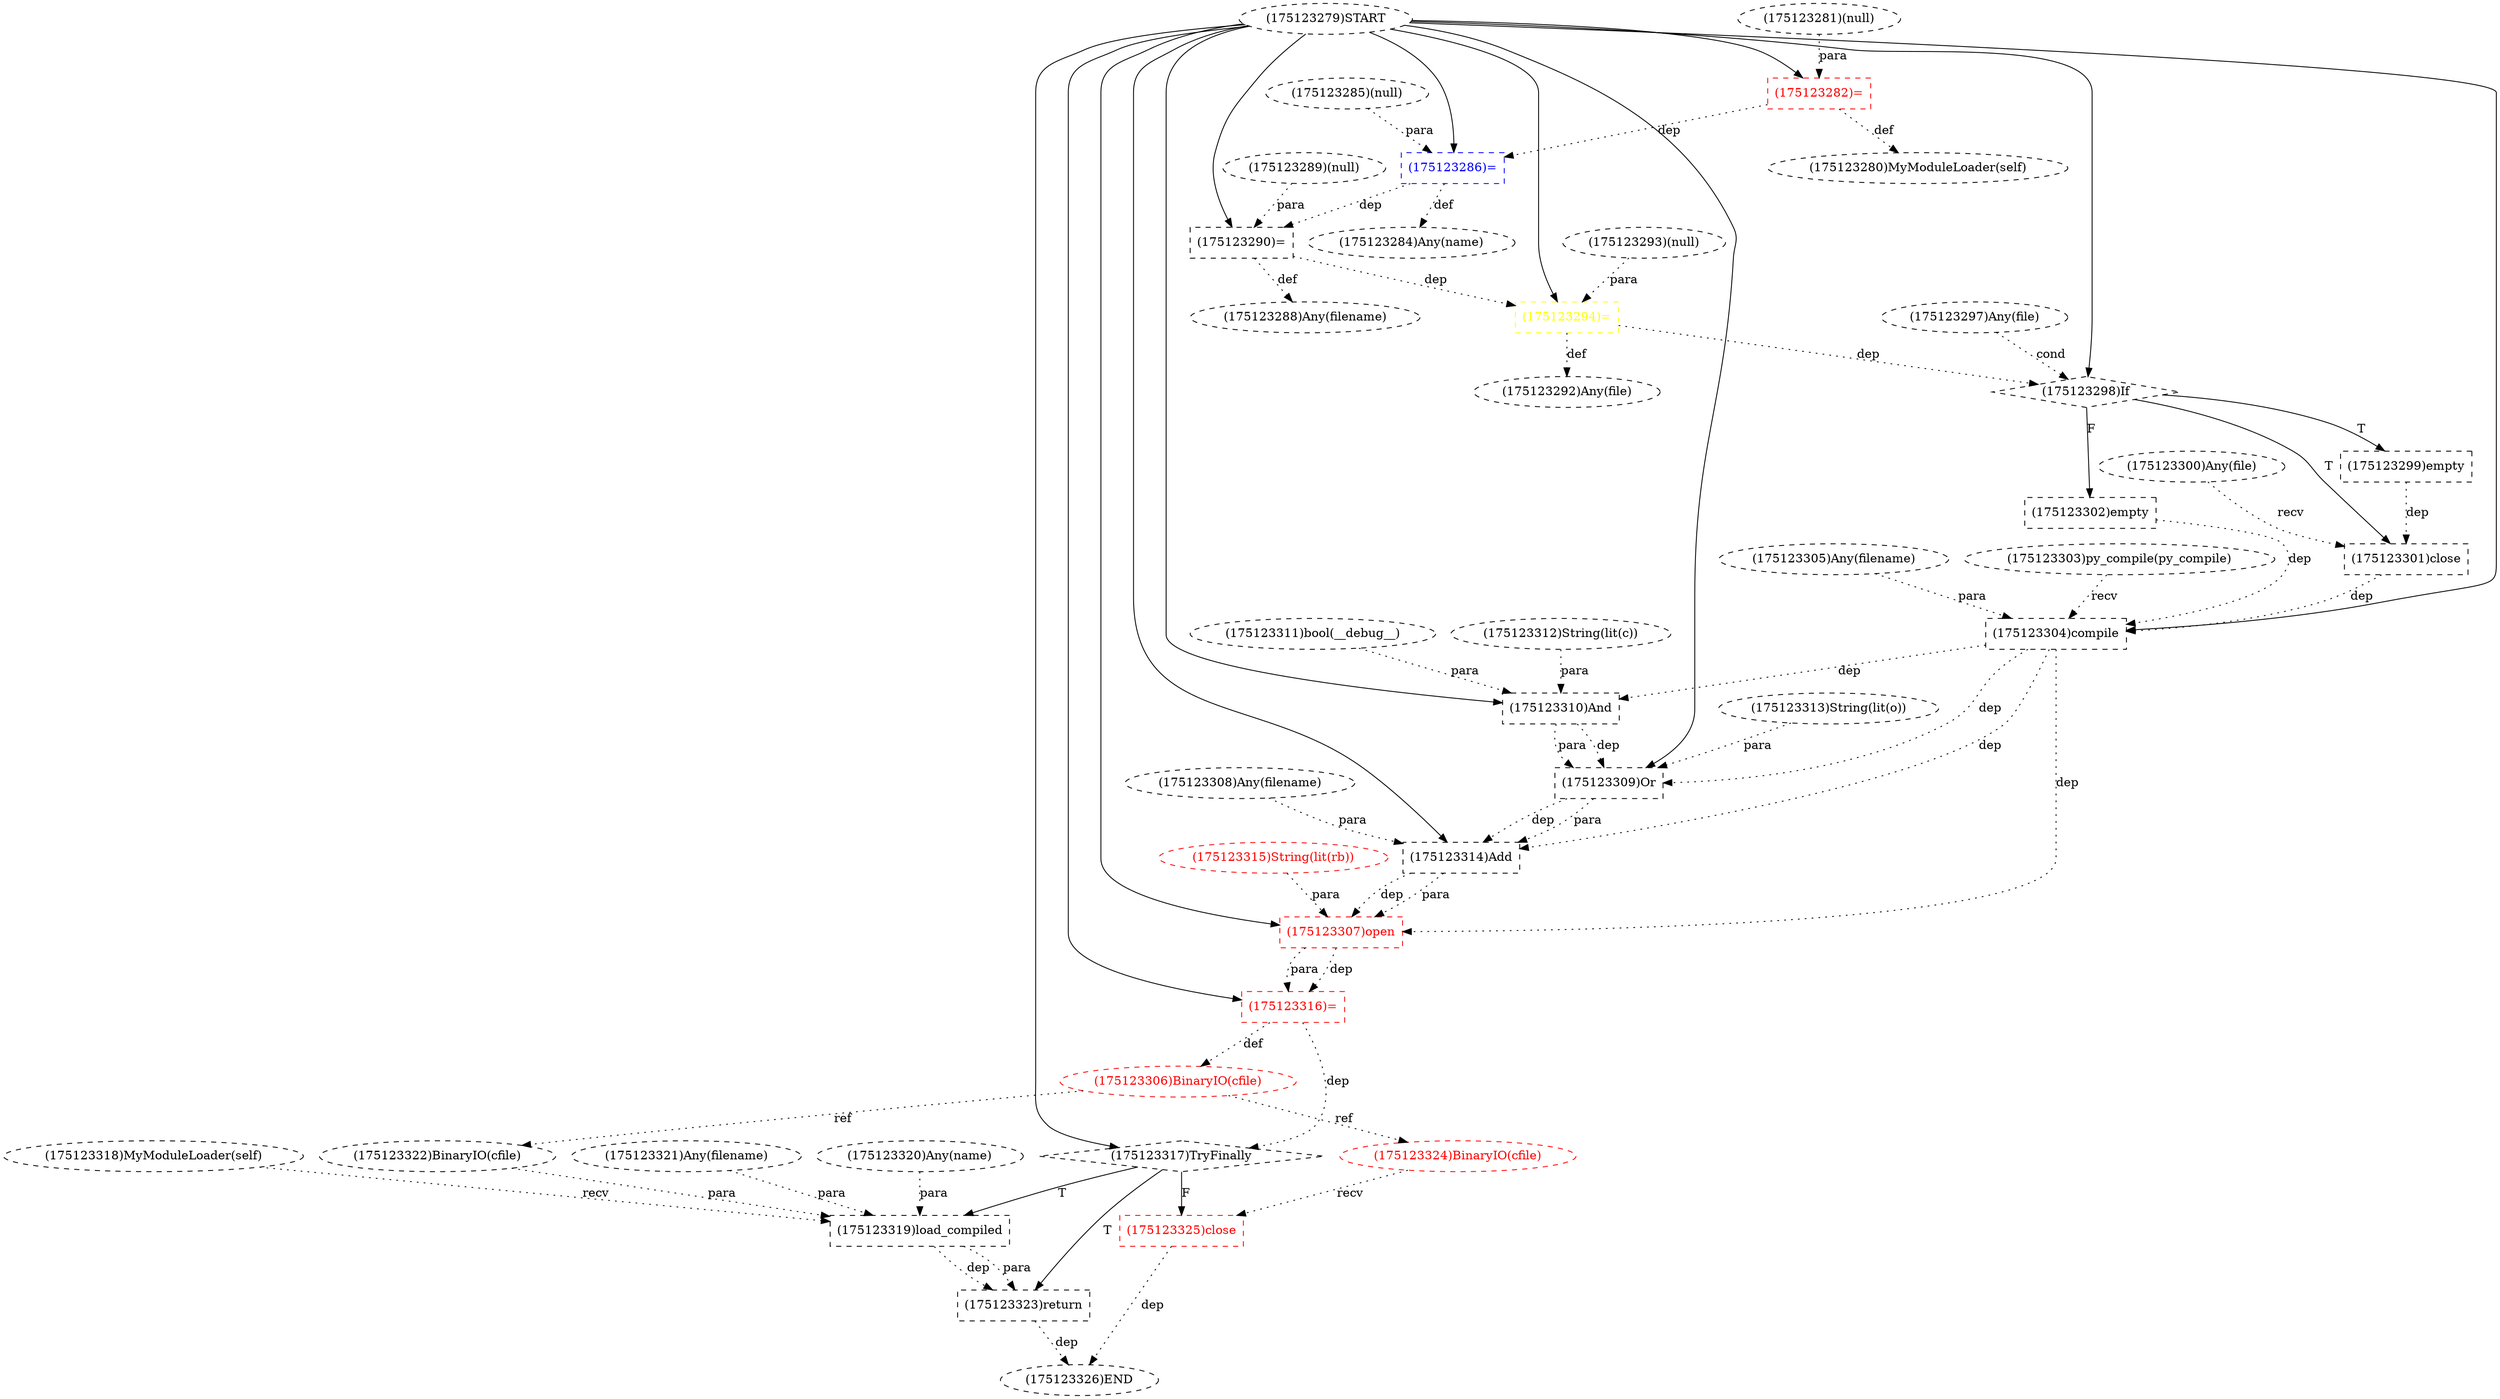 digraph G {
1 [label="(175123286)=" shape=box style=dashed color=blue fontcolor=blue]
2 [label="(175123319)load_compiled" shape=box style=dashed]
3 [label="(175123282)=" shape=box style=dashed color=red fontcolor=red]
4 [label="(175123280)MyModuleLoader(self)" shape=ellipse style=dashed]
5 [label="(175123317)TryFinally" shape=diamond style=dashed]
6 [label="(175123307)open" shape=box style=dashed color=red fontcolor=red]
7 [label="(175123326)END" style=dashed]
8 [label="(175123285)(null)" shape=ellipse style=dashed]
9 [label="(175123310)And" shape=box style=dashed]
10 [label="(175123293)(null)" shape=ellipse style=dashed]
11 [label="(175123304)compile" shape=box style=dashed]
12 [label="(175123302)empty" shape=box style=dashed]
13 [label="(175123298)If" shape=diamond style=dashed]
14 [label="(175123322)BinaryIO(cfile)" shape=ellipse style=dashed]
15 [label="(175123324)BinaryIO(cfile)" shape=ellipse style=dashed color=red fontcolor=red]
16 [label="(175123305)Any(filename)" shape=ellipse style=dashed]
17 [label="(175123292)Any(file)" shape=ellipse style=dashed]
18 [label="(175123314)Add" shape=box style=dashed]
19 [label="(175123279)START" style=dashed]
20 [label="(175123288)Any(filename)" shape=ellipse style=dashed]
21 [label="(175123299)empty" shape=box style=dashed]
22 [label="(175123311)bool(__debug__)" shape=ellipse style=dashed]
23 [label="(175123289)(null)" shape=ellipse style=dashed]
24 [label="(175123313)String(lit(o))" shape=ellipse style=dashed]
25 [label="(175123300)Any(file)" shape=ellipse style=dashed]
26 [label="(175123297)Any(file)" shape=ellipse style=dashed]
27 [label="(175123316)=" shape=box style=dashed color=red fontcolor=red]
28 [label="(175123312)String(lit(c))" shape=ellipse style=dashed]
29 [label="(175123308)Any(filename)" shape=ellipse style=dashed]
30 [label="(175123290)=" shape=box style=dashed color=black fontcolor=black]
31 [label="(175123303)py_compile(py_compile)" shape=ellipse style=dashed]
32 [label="(175123306)BinaryIO(cfile)" shape=ellipse style=dashed color=red fontcolor=red]
33 [label="(175123320)Any(name)" shape=ellipse style=dashed]
34 [label="(175123294)=" shape=box style=dashed color=yellow fontcolor=yellow]
35 [label="(175123323)return" shape=box style=dashed]
36 [label="(175123315)String(lit(rb))" shape=ellipse style=dashed color=red fontcolor=red]
37 [label="(175123284)Any(name)" shape=ellipse style=dashed]
38 [label="(175123301)close" shape=box style=dashed]
39 [label="(175123318)MyModuleLoader(self)" shape=ellipse style=dashed]
40 [label="(175123309)Or" shape=box style=dashed]
41 [label="(175123321)Any(filename)" shape=ellipse style=dashed]
42 [label="(175123281)(null)" shape=ellipse style=dashed]
43 [label="(175123325)close" shape=box style=dashed color=red fontcolor=red]
19 -> 1 [label="" style=solid];
8 -> 1 [label="para" style=dotted];
3 -> 1 [label="dep" style=dotted];
5 -> 2 [label="T"];
39 -> 2 [label="recv" style=dotted];
33 -> 2 [label="para" style=dotted];
41 -> 2 [label="para" style=dotted];
14 -> 2 [label="para" style=dotted];
19 -> 3 [label="" style=solid];
42 -> 3 [label="para" style=dotted];
3 -> 4 [label="def" style=dotted];
19 -> 5 [label="" style=solid];
27 -> 5 [label="dep" style=dotted];
19 -> 6 [label="" style=solid];
18 -> 6 [label="dep" style=dotted];
18 -> 6 [label="para" style=dotted];
36 -> 6 [label="para" style=dotted];
11 -> 6 [label="dep" style=dotted];
35 -> 7 [label="dep" style=dotted];
43 -> 7 [label="dep" style=dotted];
19 -> 9 [label="" style=solid];
22 -> 9 [label="para" style=dotted];
28 -> 9 [label="para" style=dotted];
11 -> 9 [label="dep" style=dotted];
19 -> 11 [label="" style=solid];
31 -> 11 [label="recv" style=dotted];
16 -> 11 [label="para" style=dotted];
38 -> 11 [label="dep" style=dotted];
12 -> 11 [label="dep" style=dotted];
13 -> 12 [label="F"];
19 -> 13 [label="" style=solid];
26 -> 13 [label="cond" style=dotted];
34 -> 13 [label="dep" style=dotted];
32 -> 14 [label="ref" style=dotted];
32 -> 15 [label="ref" style=dotted];
34 -> 17 [label="def" style=dotted];
19 -> 18 [label="" style=solid];
29 -> 18 [label="para" style=dotted];
40 -> 18 [label="dep" style=dotted];
40 -> 18 [label="para" style=dotted];
11 -> 18 [label="dep" style=dotted];
30 -> 20 [label="def" style=dotted];
13 -> 21 [label="T"];
19 -> 27 [label="" style=solid];
6 -> 27 [label="dep" style=dotted];
6 -> 27 [label="para" style=dotted];
19 -> 30 [label="" style=solid];
23 -> 30 [label="para" style=dotted];
1 -> 30 [label="dep" style=dotted];
27 -> 32 [label="def" style=dotted];
19 -> 34 [label="" style=solid];
10 -> 34 [label="para" style=dotted];
30 -> 34 [label="dep" style=dotted];
5 -> 35 [label="T"];
2 -> 35 [label="dep" style=dotted];
2 -> 35 [label="para" style=dotted];
1 -> 37 [label="def" style=dotted];
13 -> 38 [label="T"];
25 -> 38 [label="recv" style=dotted];
21 -> 38 [label="dep" style=dotted];
19 -> 40 [label="" style=solid];
9 -> 40 [label="dep" style=dotted];
9 -> 40 [label="para" style=dotted];
24 -> 40 [label="para" style=dotted];
11 -> 40 [label="dep" style=dotted];
5 -> 43 [label="F"];
15 -> 43 [label="recv" style=dotted];
}